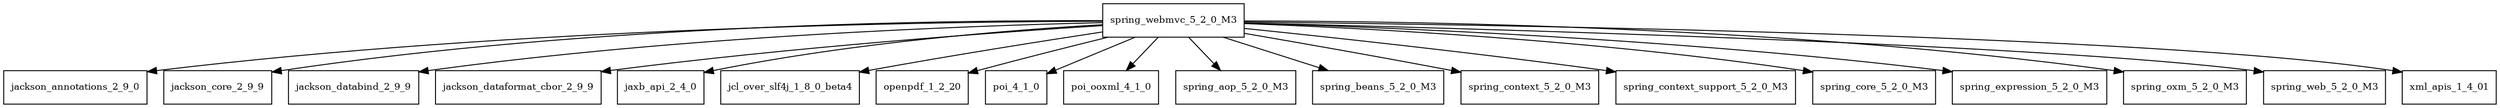 digraph spring_webmvc_5_2_0_M3_dependencies {
  node [shape = box, fontsize=10.0];
  spring_webmvc_5_2_0_M3 -> jackson_annotations_2_9_0;
  spring_webmvc_5_2_0_M3 -> jackson_core_2_9_9;
  spring_webmvc_5_2_0_M3 -> jackson_databind_2_9_9;
  spring_webmvc_5_2_0_M3 -> jackson_dataformat_cbor_2_9_9;
  spring_webmvc_5_2_0_M3 -> jaxb_api_2_4_0;
  spring_webmvc_5_2_0_M3 -> jcl_over_slf4j_1_8_0_beta4;
  spring_webmvc_5_2_0_M3 -> openpdf_1_2_20;
  spring_webmvc_5_2_0_M3 -> poi_4_1_0;
  spring_webmvc_5_2_0_M3 -> poi_ooxml_4_1_0;
  spring_webmvc_5_2_0_M3 -> spring_aop_5_2_0_M3;
  spring_webmvc_5_2_0_M3 -> spring_beans_5_2_0_M3;
  spring_webmvc_5_2_0_M3 -> spring_context_5_2_0_M3;
  spring_webmvc_5_2_0_M3 -> spring_context_support_5_2_0_M3;
  spring_webmvc_5_2_0_M3 -> spring_core_5_2_0_M3;
  spring_webmvc_5_2_0_M3 -> spring_expression_5_2_0_M3;
  spring_webmvc_5_2_0_M3 -> spring_oxm_5_2_0_M3;
  spring_webmvc_5_2_0_M3 -> spring_web_5_2_0_M3;
  spring_webmvc_5_2_0_M3 -> xml_apis_1_4_01;
}
